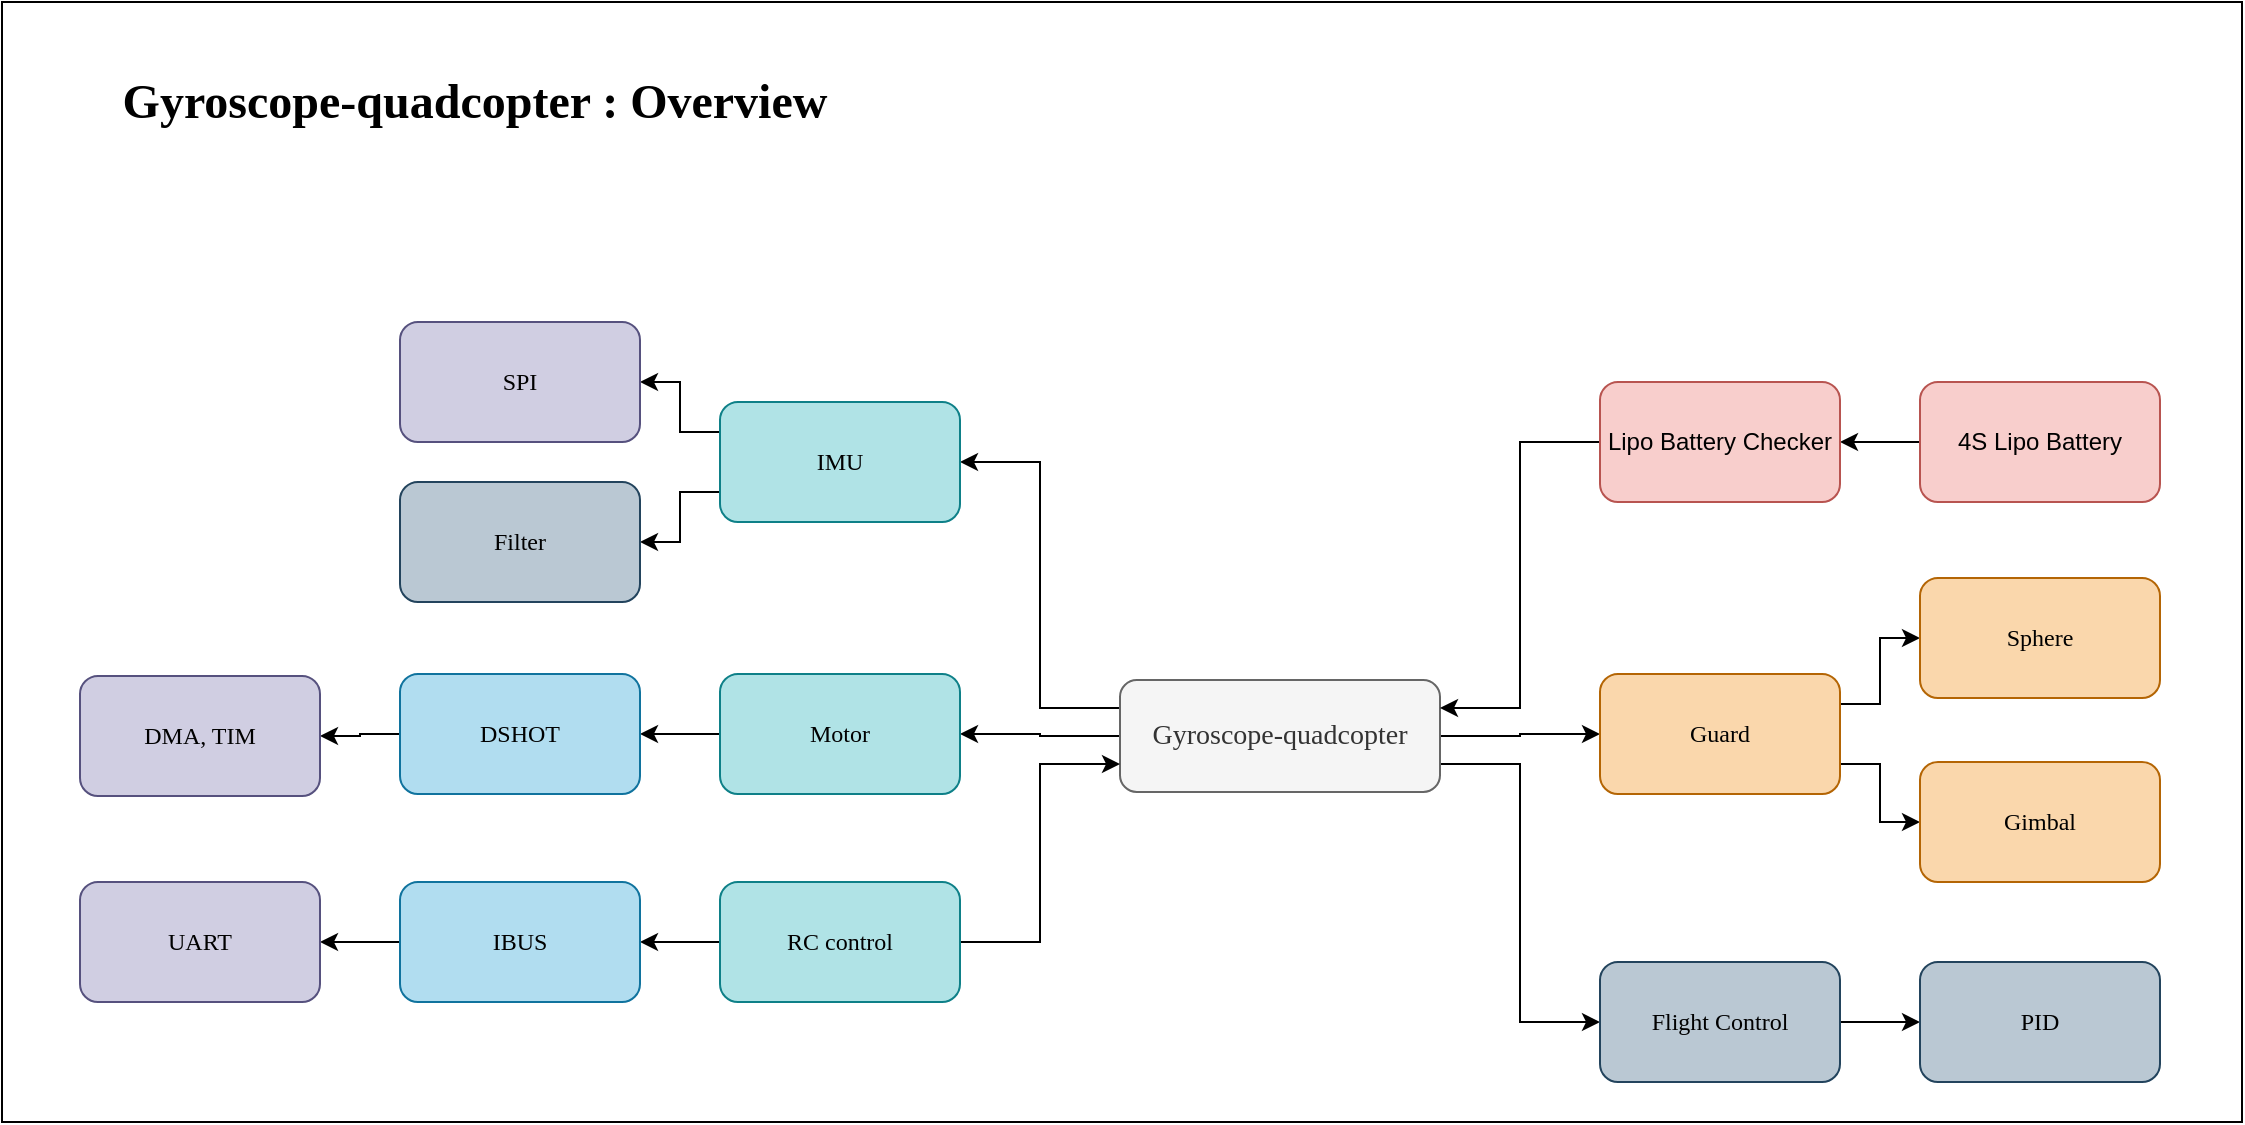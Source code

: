 <mxfile version="14.5.1" type="device"><diagram id="OAPbLPTCjy3PTEaawO5a" name="Page-1"><mxGraphModel dx="1673" dy="967" grid="1" gridSize="10" guides="1" tooltips="1" connect="1" arrows="1" fold="1" page="1" pageScale="1" pageWidth="1169" pageHeight="827" background="#ffffff" math="0" shadow="0"><root><mxCell id="0"/><mxCell id="1" parent="0"/><mxCell id="aJaH2Rewlid7P5kttRgz-42" style="edgeStyle=orthogonalEdgeStyle;rounded=0;orthogonalLoop=1;jettySize=auto;html=1;exitX=0;exitY=0.25;exitDx=0;exitDy=0;entryX=1;entryY=0.5;entryDx=0;entryDy=0;fontFamily=Nanum Gothic;fontSource=https%3A%2F%2Ffonts.googleapis.com%2Fcss%3Ffamily%3DNanum%2BGothic;" parent="1" source="aJaH2Rewlid7P5kttRgz-1" target="aJaH2Rewlid7P5kttRgz-12" edge="1"><mxGeometry relative="1" as="geometry"/></mxCell><mxCell id="aJaH2Rewlid7P5kttRgz-43" style="edgeStyle=orthogonalEdgeStyle;rounded=0;orthogonalLoop=1;jettySize=auto;html=1;exitX=0;exitY=0.5;exitDx=0;exitDy=0;entryX=1;entryY=0.5;entryDx=0;entryDy=0;fontFamily=Nanum Gothic;fontSource=https%3A%2F%2Ffonts.googleapis.com%2Fcss%3Ffamily%3DNanum%2BGothic;" parent="1" source="aJaH2Rewlid7P5kttRgz-1" target="aJaH2Rewlid7P5kttRgz-2" edge="1"><mxGeometry relative="1" as="geometry"/></mxCell><mxCell id="aJaH2Rewlid7P5kttRgz-48" style="edgeStyle=orthogonalEdgeStyle;rounded=0;orthogonalLoop=1;jettySize=auto;html=1;exitX=1;exitY=0.75;exitDx=0;exitDy=0;entryX=0;entryY=0.5;entryDx=0;entryDy=0;fontFamily=Nanum Gothic;fontSource=https%3A%2F%2Ffonts.googleapis.com%2Fcss%3Ffamily%3DNanum%2BGothic;" parent="1" source="aJaH2Rewlid7P5kttRgz-1" target="aJaH2Rewlid7P5kttRgz-10" edge="1"><mxGeometry relative="1" as="geometry"/></mxCell><mxCell id="khsSQdS6Gj1kXZL0aiuk-5" style="edgeStyle=orthogonalEdgeStyle;rounded=0;orthogonalLoop=1;jettySize=auto;html=1;exitX=1;exitY=0.5;exitDx=0;exitDy=0;entryX=0;entryY=0.5;entryDx=0;entryDy=0;" edge="1" parent="1" source="aJaH2Rewlid7P5kttRgz-1" target="aJaH2Rewlid7P5kttRgz-15"><mxGeometry relative="1" as="geometry"/></mxCell><mxCell id="aJaH2Rewlid7P5kttRgz-1" value="Gyroscope-quadcopter" style="rounded=1;whiteSpace=wrap;html=1;fontFamily=Nanum Gothic;fontSource=https%3A%2F%2Ffonts.googleapis.com%2Fcss%3Ffamily%3DNanum%2BGothic;fontSize=14;fillColor=#f5f5f5;strokeColor=#666666;fontColor=#333333;" parent="1" vertex="1"><mxGeometry x="584" y="439" width="160" height="56" as="geometry"/></mxCell><mxCell id="aJaH2Rewlid7P5kttRgz-26" style="edgeStyle=orthogonalEdgeStyle;rounded=0;orthogonalLoop=1;jettySize=auto;html=1;entryX=1;entryY=0.5;entryDx=0;entryDy=0;fontFamily=Nanum Gothic;fontSource=https%3A%2F%2Ffonts.googleapis.com%2Fcss%3Ffamily%3DNanum%2BGothic;" parent="1" source="aJaH2Rewlid7P5kttRgz-2" target="aJaH2Rewlid7P5kttRgz-4" edge="1"><mxGeometry relative="1" as="geometry"/></mxCell><mxCell id="aJaH2Rewlid7P5kttRgz-2" value="Motor" style="rounded=1;whiteSpace=wrap;html=1;fontFamily=Nanum Gothic;fontSource=https%3A%2F%2Ffonts.googleapis.com%2Fcss%3Ffamily%3DNanum%2BGothic;fillColor=#b0e3e6;strokeColor=#0e8088;" parent="1" vertex="1"><mxGeometry x="384" y="436" width="120" height="60" as="geometry"/></mxCell><mxCell id="aJaH2Rewlid7P5kttRgz-27" style="edgeStyle=orthogonalEdgeStyle;rounded=0;orthogonalLoop=1;jettySize=auto;html=1;fontFamily=Nanum Gothic;fontSource=https%3A%2F%2Ffonts.googleapis.com%2Fcss%3Ffamily%3DNanum%2BGothic;" parent="1" source="aJaH2Rewlid7P5kttRgz-4" target="aJaH2Rewlid7P5kttRgz-5" edge="1"><mxGeometry relative="1" as="geometry"/></mxCell><mxCell id="aJaH2Rewlid7P5kttRgz-4" value="DSHOT" style="rounded=1;whiteSpace=wrap;html=1;fontFamily=Nanum Gothic;fontSource=https%3A%2F%2Ffonts.googleapis.com%2Fcss%3Ffamily%3DNanum%2BGothic;fillColor=#b1ddf0;strokeColor=#10739e;" parent="1" vertex="1"><mxGeometry x="224" y="436" width="120" height="60" as="geometry"/></mxCell><mxCell id="aJaH2Rewlid7P5kttRgz-5" value="DMA, TIM" style="rounded=1;whiteSpace=wrap;html=1;fontFamily=Nanum Gothic;fontSource=https%3A%2F%2Ffonts.googleapis.com%2Fcss%3Ffamily%3DNanum%2BGothic;fillColor=#d0cee2;strokeColor=#56517e;" parent="1" vertex="1"><mxGeometry x="64" y="437" width="120" height="60" as="geometry"/></mxCell><mxCell id="aJaH2Rewlid7P5kttRgz-23" style="edgeStyle=orthogonalEdgeStyle;rounded=0;orthogonalLoop=1;jettySize=auto;html=1;fontFamily=Nanum Gothic;fontSource=https%3A%2F%2Ffonts.googleapis.com%2Fcss%3Ffamily%3DNanum%2BGothic;" parent="1" source="aJaH2Rewlid7P5kttRgz-7" target="aJaH2Rewlid7P5kttRgz-8" edge="1"><mxGeometry relative="1" as="geometry"/></mxCell><mxCell id="khsSQdS6Gj1kXZL0aiuk-13" style="edgeStyle=orthogonalEdgeStyle;rounded=0;orthogonalLoop=1;jettySize=auto;html=1;entryX=0;entryY=0.75;entryDx=0;entryDy=0;" edge="1" parent="1" source="aJaH2Rewlid7P5kttRgz-7" target="aJaH2Rewlid7P5kttRgz-1"><mxGeometry relative="1" as="geometry"/></mxCell><mxCell id="aJaH2Rewlid7P5kttRgz-7" value="RC control" style="rounded=1;whiteSpace=wrap;html=1;fontFamily=Nanum Gothic;fontSource=https%3A%2F%2Ffonts.googleapis.com%2Fcss%3Ffamily%3DNanum%2BGothic;fillColor=#b0e3e6;strokeColor=#0e8088;" parent="1" vertex="1"><mxGeometry x="384" y="540" width="120" height="60" as="geometry"/></mxCell><mxCell id="aJaH2Rewlid7P5kttRgz-24" style="edgeStyle=orthogonalEdgeStyle;rounded=0;orthogonalLoop=1;jettySize=auto;html=1;fontFamily=Nanum Gothic;fontSource=https%3A%2F%2Ffonts.googleapis.com%2Fcss%3Ffamily%3DNanum%2BGothic;" parent="1" source="aJaH2Rewlid7P5kttRgz-8" target="aJaH2Rewlid7P5kttRgz-9" edge="1"><mxGeometry relative="1" as="geometry"/></mxCell><mxCell id="aJaH2Rewlid7P5kttRgz-8" value="IBUS" style="rounded=1;whiteSpace=wrap;html=1;fontFamily=Nanum Gothic;fontSource=https%3A%2F%2Ffonts.googleapis.com%2Fcss%3Ffamily%3DNanum%2BGothic;fillColor=#b1ddf0;strokeColor=#10739e;" parent="1" vertex="1"><mxGeometry x="224" y="540" width="120" height="60" as="geometry"/></mxCell><mxCell id="aJaH2Rewlid7P5kttRgz-9" value="UART" style="rounded=1;whiteSpace=wrap;html=1;fontFamily=Nanum Gothic;fontSource=https%3A%2F%2Ffonts.googleapis.com%2Fcss%3Ffamily%3DNanum%2BGothic;fillColor=#d0cee2;strokeColor=#56517e;" parent="1" vertex="1"><mxGeometry x="64" y="540" width="120" height="60" as="geometry"/></mxCell><mxCell id="aJaH2Rewlid7P5kttRgz-49" style="edgeStyle=orthogonalEdgeStyle;rounded=0;orthogonalLoop=1;jettySize=auto;html=1;fontFamily=Nanum Gothic;fontSource=https%3A%2F%2Ffonts.googleapis.com%2Fcss%3Ffamily%3DNanum%2BGothic;" parent="1" source="aJaH2Rewlid7P5kttRgz-10" target="aJaH2Rewlid7P5kttRgz-11" edge="1"><mxGeometry relative="1" as="geometry"/></mxCell><mxCell id="aJaH2Rewlid7P5kttRgz-10" value="Flight Control" style="rounded=1;whiteSpace=wrap;html=1;fontFamily=Nanum Gothic;fontSource=https%3A%2F%2Ffonts.googleapis.com%2Fcss%3Ffamily%3DNanum%2BGothic;fillColor=#bac8d3;strokeColor=#23445d;" parent="1" vertex="1"><mxGeometry x="824" y="580" width="120" height="60" as="geometry"/></mxCell><mxCell id="aJaH2Rewlid7P5kttRgz-11" value="PID" style="rounded=1;whiteSpace=wrap;html=1;fontFamily=Nanum Gothic;fontSource=https%3A%2F%2Ffonts.googleapis.com%2Fcss%3Ffamily%3DNanum%2BGothic;fillColor=#bac8d3;strokeColor=#23445d;" parent="1" vertex="1"><mxGeometry x="984" y="580" width="120" height="60" as="geometry"/></mxCell><mxCell id="khsSQdS6Gj1kXZL0aiuk-11" style="edgeStyle=orthogonalEdgeStyle;rounded=0;orthogonalLoop=1;jettySize=auto;html=1;exitX=0;exitY=0.75;exitDx=0;exitDy=0;entryX=1;entryY=0.5;entryDx=0;entryDy=0;" edge="1" parent="1" source="aJaH2Rewlid7P5kttRgz-12" target="aJaH2Rewlid7P5kttRgz-14"><mxGeometry relative="1" as="geometry"/></mxCell><mxCell id="khsSQdS6Gj1kXZL0aiuk-12" style="edgeStyle=orthogonalEdgeStyle;rounded=0;orthogonalLoop=1;jettySize=auto;html=1;exitX=0;exitY=0.25;exitDx=0;exitDy=0;entryX=1;entryY=0.5;entryDx=0;entryDy=0;" edge="1" parent="1" source="aJaH2Rewlid7P5kttRgz-12" target="aJaH2Rewlid7P5kttRgz-13"><mxGeometry relative="1" as="geometry"/></mxCell><mxCell id="aJaH2Rewlid7P5kttRgz-12" value="IMU" style="rounded=1;whiteSpace=wrap;html=1;fontFamily=Nanum Gothic;fontSource=https%3A%2F%2Ffonts.googleapis.com%2Fcss%3Ffamily%3DNanum%2BGothic;fillColor=#b0e3e6;strokeColor=#0e8088;" parent="1" vertex="1"><mxGeometry x="384" y="300" width="120" height="60" as="geometry"/></mxCell><mxCell id="aJaH2Rewlid7P5kttRgz-13" value="SPI" style="rounded=1;whiteSpace=wrap;html=1;fontFamily=Nanum Gothic;fontSource=https%3A%2F%2Ffonts.googleapis.com%2Fcss%3Ffamily%3DNanum%2BGothic;fillColor=#d0cee2;strokeColor=#56517e;" parent="1" vertex="1"><mxGeometry x="224" y="260" width="120" height="60" as="geometry"/></mxCell><mxCell id="aJaH2Rewlid7P5kttRgz-14" value="Filter" style="rounded=1;whiteSpace=wrap;html=1;fontFamily=Nanum Gothic;fontSource=https%3A%2F%2Ffonts.googleapis.com%2Fcss%3Ffamily%3DNanum%2BGothic;fillColor=#bac8d3;strokeColor=#23445d;" parent="1" vertex="1"><mxGeometry x="224" y="340" width="120" height="60" as="geometry"/></mxCell><mxCell id="khsSQdS6Gj1kXZL0aiuk-7" style="edgeStyle=orthogonalEdgeStyle;rounded=0;orthogonalLoop=1;jettySize=auto;html=1;exitX=1;exitY=0.75;exitDx=0;exitDy=0;entryX=0;entryY=0.5;entryDx=0;entryDy=0;" edge="1" parent="1" source="aJaH2Rewlid7P5kttRgz-15" target="aJaH2Rewlid7P5kttRgz-17"><mxGeometry relative="1" as="geometry"/></mxCell><mxCell id="khsSQdS6Gj1kXZL0aiuk-8" style="edgeStyle=orthogonalEdgeStyle;rounded=0;orthogonalLoop=1;jettySize=auto;html=1;exitX=1;exitY=0.25;exitDx=0;exitDy=0;entryX=0;entryY=0.5;entryDx=0;entryDy=0;" edge="1" parent="1" source="aJaH2Rewlid7P5kttRgz-15" target="aJaH2Rewlid7P5kttRgz-16"><mxGeometry relative="1" as="geometry"/></mxCell><mxCell id="aJaH2Rewlid7P5kttRgz-15" value="Guard" style="rounded=1;whiteSpace=wrap;html=1;fontFamily=Nanum Gothic;fontSource=https%3A%2F%2Ffonts.googleapis.com%2Fcss%3Ffamily%3DNanum%2BGothic;fillColor=#fad7ac;strokeColor=#b46504;" parent="1" vertex="1"><mxGeometry x="824" y="436" width="120" height="60" as="geometry"/></mxCell><mxCell id="aJaH2Rewlid7P5kttRgz-16" value="Sphere" style="rounded=1;whiteSpace=wrap;html=1;fontFamily=Nanum Gothic;fontSource=https%3A%2F%2Ffonts.googleapis.com%2Fcss%3Ffamily%3DNanum%2BGothic;fillColor=#fad7ac;strokeColor=#b46504;" parent="1" vertex="1"><mxGeometry x="984" y="388" width="120" height="60" as="geometry"/></mxCell><mxCell id="aJaH2Rewlid7P5kttRgz-17" value="Gimbal" style="rounded=1;whiteSpace=wrap;html=1;fontFamily=Nanum Gothic;fontSource=https%3A%2F%2Ffonts.googleapis.com%2Fcss%3Ffamily%3DNanum%2BGothic;fillColor=#fad7ac;strokeColor=#b46504;" parent="1" vertex="1"><mxGeometry x="984" y="480" width="120" height="60" as="geometry"/></mxCell><mxCell id="aJaH2Rewlid7P5kttRgz-50" value="&lt;font style=&quot;font-size: 24px&quot;&gt;&lt;b style=&quot;font-size: 24px&quot;&gt;Gyroscope-quadcopter : Overview&lt;/b&gt;&lt;/font&gt;" style="text;html=1;strokeColor=none;fillColor=none;align=center;verticalAlign=middle;whiteSpace=wrap;rounded=0;fontFamily=Nanum Gothic;fontSource=https%3A%2F%2Ffonts.googleapis.com%2Fcss%3Ffamily%3DNanum%2BGothic;labelBackgroundColor=#ffffff;labelBorderColor=none;fontSize=24;" parent="1" vertex="1"><mxGeometry x="54" y="130" width="415" height="40" as="geometry"/></mxCell><mxCell id="aJaH2Rewlid7P5kttRgz-51" value="" style="rounded=0;whiteSpace=wrap;html=1;labelBackgroundColor=#67AB9F;fontFamily=Nanum Gothic;fontSource=https%3A%2F%2Ffonts.googleapis.com%2Fcss%3Ffamily%3DNanum%2BGothic;fontSize=24;fillColor=none;sketch=0;glass=0;" parent="1" vertex="1"><mxGeometry x="25" y="100" width="1120" height="560" as="geometry"/></mxCell><mxCell id="khsSQdS6Gj1kXZL0aiuk-3" style="edgeStyle=orthogonalEdgeStyle;rounded=0;orthogonalLoop=1;jettySize=auto;html=1;entryX=1;entryY=0.5;entryDx=0;entryDy=0;" edge="1" parent="1" source="khsSQdS6Gj1kXZL0aiuk-1" target="khsSQdS6Gj1kXZL0aiuk-2"><mxGeometry relative="1" as="geometry"/></mxCell><mxCell id="khsSQdS6Gj1kXZL0aiuk-1" value="4S Lipo Battery" style="rounded=1;whiteSpace=wrap;html=1;fillColor=#f8cecc;strokeColor=#b85450;" vertex="1" parent="1"><mxGeometry x="984" y="290" width="120" height="60" as="geometry"/></mxCell><mxCell id="khsSQdS6Gj1kXZL0aiuk-9" style="edgeStyle=orthogonalEdgeStyle;rounded=0;orthogonalLoop=1;jettySize=auto;html=1;entryX=1;entryY=0.25;entryDx=0;entryDy=0;" edge="1" parent="1" source="khsSQdS6Gj1kXZL0aiuk-2" target="aJaH2Rewlid7P5kttRgz-1"><mxGeometry relative="1" as="geometry"/></mxCell><mxCell id="khsSQdS6Gj1kXZL0aiuk-2" value="Lipo Battery Checker" style="rounded=1;whiteSpace=wrap;html=1;fillColor=#f8cecc;strokeColor=#b85450;" vertex="1" parent="1"><mxGeometry x="824" y="290" width="120" height="60" as="geometry"/></mxCell></root></mxGraphModel></diagram></mxfile>